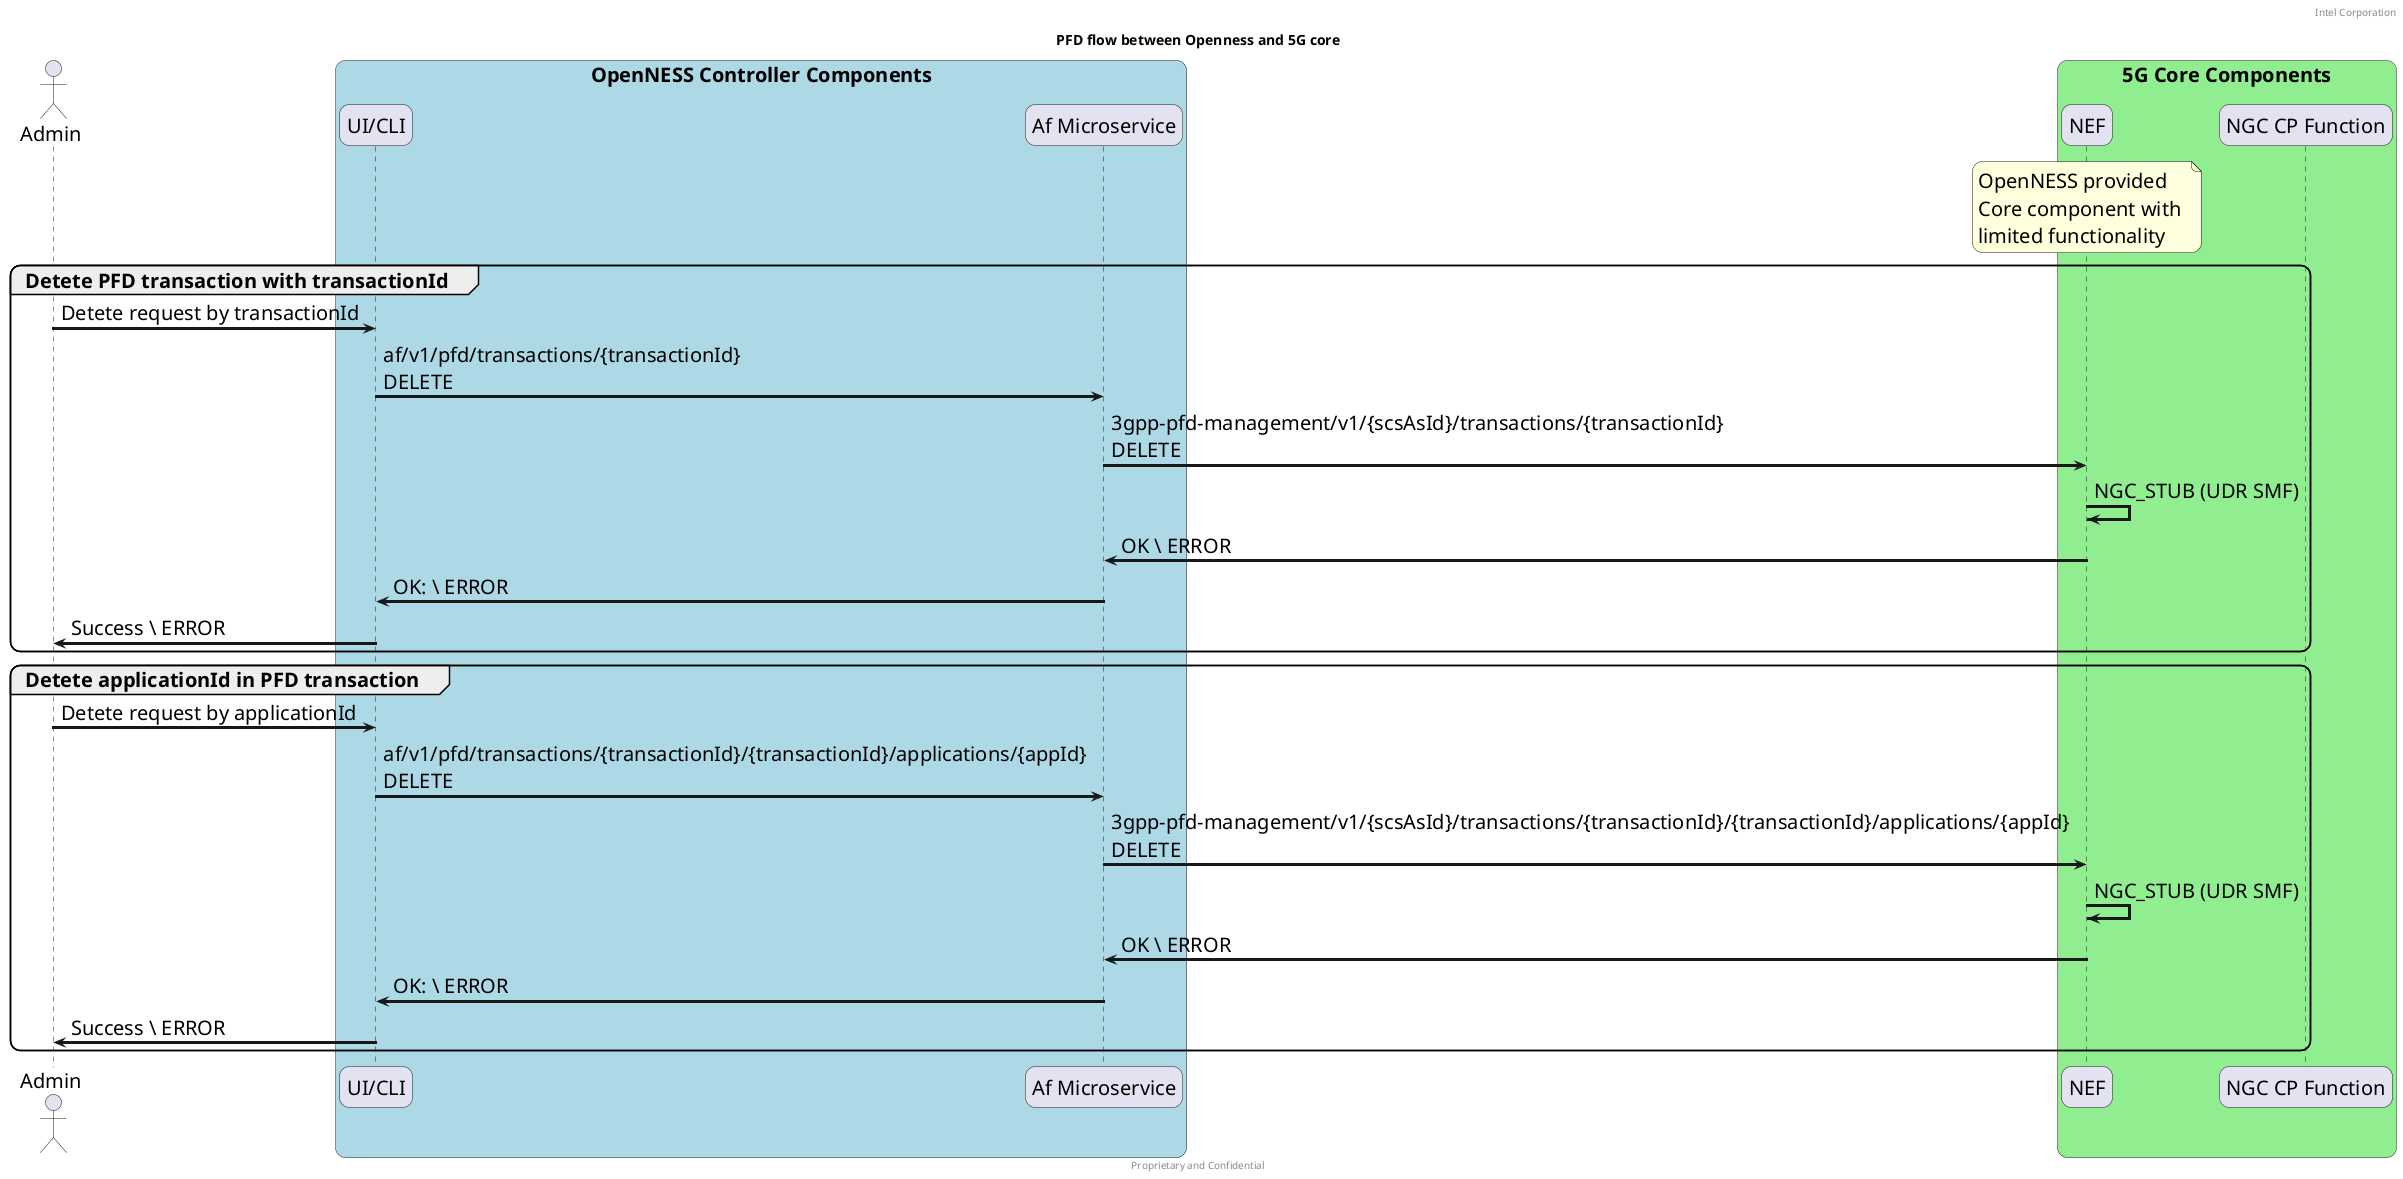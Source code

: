 @startuml

skinparam monochrome false
skinparam roundcorner 20
skinparam defaultFontName "Intel Clear"
skinparam defaultFontSize 20
skinparam maxmessagesize 300
skinparam sequenceArrowThickness 3

header Intel Corporation
footer Proprietary and Confidential

title PFD flow between Openness and 5G core

actor Admin as user
participant "UI/CLI" as UI 
participant "Af Microservice" as AF 
participant "NEF" as NEF
participant "NGC CP Function" as 5GC

box "OpenNESS Controller Components" #LightBlue
	participant UI
    participant AF
end box

box "5G Core Components" #LightGreen
	participant NEF
    note over NEF 
        OpenNESS provided 
        Core component with 
        limited functionality
    end note    
    participant 5GC
end box

group Detete PFD transaction with transactionId 
    user -> UI : Detete request by transactionId
    UI -> AF : af/v1/pfd/transactions/{transactionId} DELETE
    AF -> NEF : 3gpp-pfd-management/v1/{scsAsId}/transactions/{transactionId} DELETE
    NEF -> NEF : NGC_STUB (UDR SMF)

    NEF -> AF : OK \ ERROR 
    AF -> UI : OK: \ ERROR 
    UI -> user : Success \ ERROR
end

group Detete applicationId in PFD transaction
    user -> UI : Detete request by applicationId
    UI -> AF : af/v1/pfd/transactions/{transactionId}/{transactionId}/applications/{appId} DELETE
    AF -> NEF : 3gpp-pfd-management/v1/{scsAsId}/transactions/{transactionId}/{transactionId}/applications/{appId} DELETE
    NEF -> NEF : NGC_STUB (UDR SMF)

    NEF -> AF : OK \ ERROR 
    AF -> UI : OK: \ ERROR 
    UI -> user : Success \ ERROR
end

@enduml